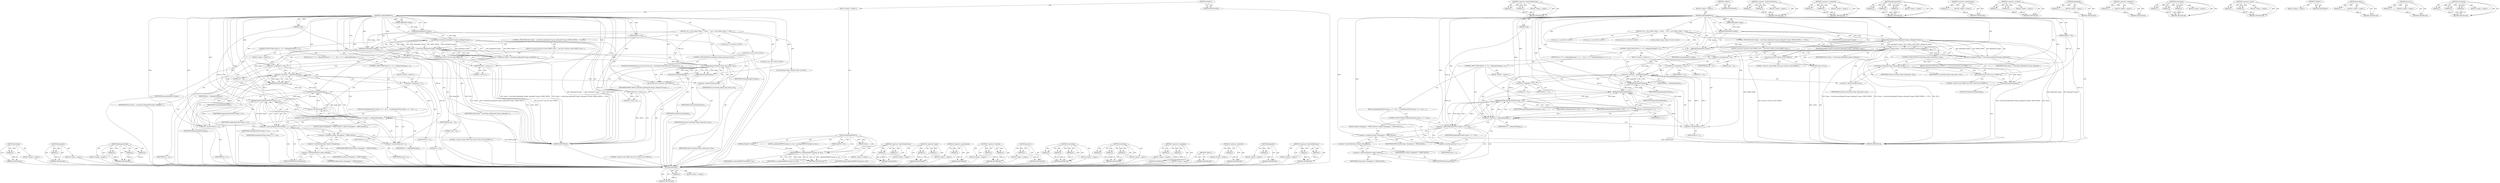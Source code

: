 digraph "&lt;operator&gt;.indirectFieldAccess" {
vulnerable_134 [label=<(METHOD,gdImageSY)>];
vulnerable_135 [label=<(PARAM,p1)>];
vulnerable_136 [label=<(BLOCK,&lt;empty&gt;,&lt;empty&gt;)>];
vulnerable_137 [label=<(METHOD_RETURN,ANY)>];
vulnerable_157 [label=<(METHOD,&lt;operator&gt;.indirectIndexAccess)>];
vulnerable_158 [label=<(PARAM,p1)>];
vulnerable_159 [label=<(PARAM,p2)>];
vulnerable_160 [label=<(BLOCK,&lt;empty&gt;,&lt;empty&gt;)>];
vulnerable_161 [label=<(METHOD_RETURN,ANY)>];
vulnerable_6 [label=<(METHOD,&lt;global&gt;)<SUB>1</SUB>>];
vulnerable_7 [label=<(BLOCK,&lt;empty&gt;,&lt;empty&gt;)<SUB>1</SUB>>];
vulnerable_8 [label=<(METHOD,gdImageWBMPCtx)<SUB>1</SUB>>];
vulnerable_9 [label=<(PARAM,gdImagePtr image)<SUB>1</SUB>>];
vulnerable_10 [label=<(PARAM,int fg)<SUB>1</SUB>>];
vulnerable_11 [label=<(PARAM,gdIOCtx * out)<SUB>1</SUB>>];
vulnerable_12 [label=<(BLOCK,{
 	int x, y, pos;
 	Wbmp *wbmp;
 
 	/* create ...,{
 	int x, y, pos;
 	Wbmp *wbmp;
 
 	/* create ...)<SUB>2</SUB>>];
vulnerable_13 [label="<(LOCAL,int x: int)<SUB>3</SUB>>"];
vulnerable_14 [label="<(LOCAL,int y: int)<SUB>3</SUB>>"];
vulnerable_15 [label="<(LOCAL,int pos: int)<SUB>3</SUB>>"];
vulnerable_16 [label="<(LOCAL,Wbmp* wbmp: Wbmp*)<SUB>4</SUB>>"];
vulnerable_17 [label=<(CONTROL_STRUCTURE,IF,if ((wbmp = createwbmp (gdImageSX (image), gdImageSY (image), WBMP_WHITE)) == NULL))<SUB>7</SUB>>];
vulnerable_18 [label=<(&lt;operator&gt;.equals,(wbmp = createwbmp (gdImageSX (image), gdImageS...)<SUB>7</SUB>>];
vulnerable_19 [label=<(&lt;operator&gt;.assignment,wbmp = createwbmp (gdImageSX (image), gdImageSY...)<SUB>7</SUB>>];
vulnerable_20 [label=<(IDENTIFIER,wbmp,wbmp = createwbmp (gdImageSX (image), gdImageSY...)<SUB>7</SUB>>];
vulnerable_21 [label=<(createwbmp,createwbmp (gdImageSX (image), gdImageSY (image...)<SUB>7</SUB>>];
vulnerable_22 [label=<(gdImageSX,gdImageSX (image))<SUB>7</SUB>>];
vulnerable_23 [label=<(IDENTIFIER,image,gdImageSX (image))<SUB>7</SUB>>];
vulnerable_24 [label=<(gdImageSY,gdImageSY (image))<SUB>7</SUB>>];
vulnerable_25 [label=<(IDENTIFIER,image,gdImageSY (image))<SUB>7</SUB>>];
vulnerable_26 [label=<(IDENTIFIER,WBMP_WHITE,createwbmp (gdImageSX (image), gdImageSY (image...)<SUB>7</SUB>>];
vulnerable_27 [label=<(IDENTIFIER,NULL,(wbmp = createwbmp (gdImageSX (image), gdImageS...)<SUB>7</SUB>>];
vulnerable_28 [label=<(BLOCK,{
 		gd_error(&quot;Could not create WBMP&quot;);
		retur...,{
 		gd_error(&quot;Could not create WBMP&quot;);
		retur...)<SUB>7</SUB>>];
vulnerable_29 [label=<(gd_error,gd_error(&quot;Could not create WBMP&quot;))<SUB>8</SUB>>];
vulnerable_30 [label=<(LITERAL,&quot;Could not create WBMP&quot;,gd_error(&quot;Could not create WBMP&quot;))<SUB>8</SUB>>];
vulnerable_31 [label=<(RETURN,return;,return;)<SUB>9</SUB>>];
vulnerable_32 [label=<(&lt;operator&gt;.assignment,pos = 0)<SUB>13</SUB>>];
vulnerable_33 [label=<(IDENTIFIER,pos,pos = 0)<SUB>13</SUB>>];
vulnerable_34 [label=<(LITERAL,0,pos = 0)<SUB>13</SUB>>];
vulnerable_35 [label=<(CONTROL_STRUCTURE,FOR,for (y = 0;y &lt; gdImageSY(image);y++))<SUB>14</SUB>>];
vulnerable_36 [label=<(BLOCK,&lt;empty&gt;,&lt;empty&gt;)<SUB>14</SUB>>];
vulnerable_37 [label=<(&lt;operator&gt;.assignment,y = 0)<SUB>14</SUB>>];
vulnerable_38 [label=<(IDENTIFIER,y,y = 0)<SUB>14</SUB>>];
vulnerable_39 [label=<(LITERAL,0,y = 0)<SUB>14</SUB>>];
vulnerable_40 [label=<(&lt;operator&gt;.lessThan,y &lt; gdImageSY(image))<SUB>14</SUB>>];
vulnerable_41 [label=<(IDENTIFIER,y,y &lt; gdImageSY(image))<SUB>14</SUB>>];
vulnerable_42 [label=<(gdImageSY,gdImageSY(image))<SUB>14</SUB>>];
vulnerable_43 [label=<(IDENTIFIER,image,gdImageSY(image))<SUB>14</SUB>>];
vulnerable_44 [label=<(&lt;operator&gt;.postIncrement,y++)<SUB>14</SUB>>];
vulnerable_45 [label=<(IDENTIFIER,y,y++)<SUB>14</SUB>>];
vulnerable_46 [label=<(BLOCK,{
		for (x = 0; x &lt; gdImageSX(image); x++) {
		...,{
		for (x = 0; x &lt; gdImageSX(image); x++) {
		...)<SUB>14</SUB>>];
vulnerable_47 [label=<(CONTROL_STRUCTURE,FOR,for (x = 0;x &lt; gdImageSX(image);x++))<SUB>15</SUB>>];
vulnerable_48 [label=<(BLOCK,&lt;empty&gt;,&lt;empty&gt;)<SUB>15</SUB>>];
vulnerable_49 [label=<(&lt;operator&gt;.assignment,x = 0)<SUB>15</SUB>>];
vulnerable_50 [label=<(IDENTIFIER,x,x = 0)<SUB>15</SUB>>];
vulnerable_51 [label=<(LITERAL,0,x = 0)<SUB>15</SUB>>];
vulnerable_52 [label=<(&lt;operator&gt;.lessThan,x &lt; gdImageSX(image))<SUB>15</SUB>>];
vulnerable_53 [label=<(IDENTIFIER,x,x &lt; gdImageSX(image))<SUB>15</SUB>>];
vulnerable_54 [label=<(gdImageSX,gdImageSX(image))<SUB>15</SUB>>];
vulnerable_55 [label=<(IDENTIFIER,image,gdImageSX(image))<SUB>15</SUB>>];
vulnerable_56 [label=<(&lt;operator&gt;.postIncrement,x++)<SUB>15</SUB>>];
vulnerable_57 [label=<(IDENTIFIER,x,x++)<SUB>15</SUB>>];
vulnerable_58 [label=<(BLOCK,{
			if (gdImageGetPixel (image, x, y) == fg) {...,{
			if (gdImageGetPixel (image, x, y) == fg) {...)<SUB>15</SUB>>];
vulnerable_59 [label=<(CONTROL_STRUCTURE,IF,if (gdImageGetPixel (image, x, y) == fg))<SUB>16</SUB>>];
vulnerable_60 [label=<(&lt;operator&gt;.equals,gdImageGetPixel (image, x, y) == fg)<SUB>16</SUB>>];
vulnerable_61 [label=<(gdImageGetPixel,gdImageGetPixel (image, x, y))<SUB>16</SUB>>];
vulnerable_62 [label=<(IDENTIFIER,image,gdImageGetPixel (image, x, y))<SUB>16</SUB>>];
vulnerable_63 [label=<(IDENTIFIER,x,gdImageGetPixel (image, x, y))<SUB>16</SUB>>];
vulnerable_64 [label=<(IDENTIFIER,y,gdImageGetPixel (image, x, y))<SUB>16</SUB>>];
vulnerable_65 [label=<(IDENTIFIER,fg,gdImageGetPixel (image, x, y) == fg)<SUB>16</SUB>>];
vulnerable_66 [label=<(BLOCK,{
				wbmp-&gt;bitmap[pos] = WBMP_BLACK;
			},{
				wbmp-&gt;bitmap[pos] = WBMP_BLACK;
			})<SUB>16</SUB>>];
vulnerable_67 [label=<(&lt;operator&gt;.assignment,wbmp-&gt;bitmap[pos] = WBMP_BLACK)<SUB>17</SUB>>];
vulnerable_68 [label=<(&lt;operator&gt;.indirectIndexAccess,wbmp-&gt;bitmap[pos])<SUB>17</SUB>>];
vulnerable_69 [label=<(&lt;operator&gt;.indirectFieldAccess,wbmp-&gt;bitmap)<SUB>17</SUB>>];
vulnerable_70 [label=<(IDENTIFIER,wbmp,wbmp-&gt;bitmap[pos] = WBMP_BLACK)<SUB>17</SUB>>];
vulnerable_71 [label=<(FIELD_IDENTIFIER,bitmap,bitmap)<SUB>17</SUB>>];
vulnerable_72 [label=<(IDENTIFIER,pos,wbmp-&gt;bitmap[pos] = WBMP_BLACK)<SUB>17</SUB>>];
vulnerable_73 [label=<(IDENTIFIER,WBMP_BLACK,wbmp-&gt;bitmap[pos] = WBMP_BLACK)<SUB>17</SUB>>];
vulnerable_74 [label=<(&lt;operator&gt;.postIncrement,pos++)<SUB>19</SUB>>];
vulnerable_75 [label=<(IDENTIFIER,pos,pos++)<SUB>19</SUB>>];
vulnerable_76 [label=<(CONTROL_STRUCTURE,IF,if (writewbmp (wbmp, &amp;gd_putout, out)))<SUB>24</SUB>>];
vulnerable_77 [label=<(writewbmp,writewbmp (wbmp, &amp;gd_putout, out))<SUB>24</SUB>>];
vulnerable_78 [label=<(IDENTIFIER,wbmp,writewbmp (wbmp, &amp;gd_putout, out))<SUB>24</SUB>>];
vulnerable_79 [label=<(&lt;operator&gt;.addressOf,&amp;gd_putout)<SUB>24</SUB>>];
vulnerable_80 [label=<(IDENTIFIER,gd_putout,writewbmp (wbmp, &amp;gd_putout, out))<SUB>24</SUB>>];
vulnerable_81 [label=<(IDENTIFIER,out,writewbmp (wbmp, &amp;gd_putout, out))<SUB>24</SUB>>];
vulnerable_82 [label=<(BLOCK,{
 		gd_error(&quot;Could not save WBMP&quot;);
 	},{
 		gd_error(&quot;Could not save WBMP&quot;);
 	})<SUB>24</SUB>>];
vulnerable_83 [label=<(gd_error,gd_error(&quot;Could not save WBMP&quot;))<SUB>25</SUB>>];
vulnerable_84 [label=<(LITERAL,&quot;Could not save WBMP&quot;,gd_error(&quot;Could not save WBMP&quot;))<SUB>25</SUB>>];
vulnerable_85 [label=<(freewbmp,freewbmp(wbmp))<SUB>28</SUB>>];
vulnerable_86 [label=<(IDENTIFIER,wbmp,freewbmp(wbmp))<SUB>28</SUB>>];
vulnerable_87 [label=<(METHOD_RETURN,void)<SUB>1</SUB>>];
vulnerable_89 [label=<(METHOD_RETURN,ANY)<SUB>1</SUB>>];
vulnerable_162 [label=<(METHOD,&lt;operator&gt;.indirectFieldAccess)>];
vulnerable_163 [label=<(PARAM,p1)>];
vulnerable_164 [label=<(PARAM,p2)>];
vulnerable_165 [label=<(BLOCK,&lt;empty&gt;,&lt;empty&gt;)>];
vulnerable_166 [label=<(METHOD_RETURN,ANY)>];
vulnerable_119 [label=<(METHOD,&lt;operator&gt;.assignment)>];
vulnerable_120 [label=<(PARAM,p1)>];
vulnerable_121 [label=<(PARAM,p2)>];
vulnerable_122 [label=<(BLOCK,&lt;empty&gt;,&lt;empty&gt;)>];
vulnerable_123 [label=<(METHOD_RETURN,ANY)>];
vulnerable_151 [label=<(METHOD,gdImageGetPixel)>];
vulnerable_152 [label=<(PARAM,p1)>];
vulnerable_153 [label=<(PARAM,p2)>];
vulnerable_154 [label=<(PARAM,p3)>];
vulnerable_155 [label=<(BLOCK,&lt;empty&gt;,&lt;empty&gt;)>];
vulnerable_156 [label=<(METHOD_RETURN,ANY)>];
vulnerable_147 [label=<(METHOD,&lt;operator&gt;.postIncrement)>];
vulnerable_148 [label=<(PARAM,p1)>];
vulnerable_149 [label=<(BLOCK,&lt;empty&gt;,&lt;empty&gt;)>];
vulnerable_150 [label=<(METHOD_RETURN,ANY)>];
vulnerable_142 [label=<(METHOD,&lt;operator&gt;.lessThan)>];
vulnerable_143 [label=<(PARAM,p1)>];
vulnerable_144 [label=<(PARAM,p2)>];
vulnerable_145 [label=<(BLOCK,&lt;empty&gt;,&lt;empty&gt;)>];
vulnerable_146 [label=<(METHOD_RETURN,ANY)>];
vulnerable_130 [label=<(METHOD,gdImageSX)>];
vulnerable_131 [label=<(PARAM,p1)>];
vulnerable_132 [label=<(BLOCK,&lt;empty&gt;,&lt;empty&gt;)>];
vulnerable_133 [label=<(METHOD_RETURN,ANY)>];
vulnerable_173 [label=<(METHOD,&lt;operator&gt;.addressOf)>];
vulnerable_174 [label=<(PARAM,p1)>];
vulnerable_175 [label=<(BLOCK,&lt;empty&gt;,&lt;empty&gt;)>];
vulnerable_176 [label=<(METHOD_RETURN,ANY)>];
vulnerable_124 [label=<(METHOD,createwbmp)>];
vulnerable_125 [label=<(PARAM,p1)>];
vulnerable_126 [label=<(PARAM,p2)>];
vulnerable_127 [label=<(PARAM,p3)>];
vulnerable_128 [label=<(BLOCK,&lt;empty&gt;,&lt;empty&gt;)>];
vulnerable_129 [label=<(METHOD_RETURN,ANY)>];
vulnerable_114 [label=<(METHOD,&lt;operator&gt;.equals)>];
vulnerable_115 [label=<(PARAM,p1)>];
vulnerable_116 [label=<(PARAM,p2)>];
vulnerable_117 [label=<(BLOCK,&lt;empty&gt;,&lt;empty&gt;)>];
vulnerable_118 [label=<(METHOD_RETURN,ANY)>];
vulnerable_108 [label=<(METHOD,&lt;global&gt;)<SUB>1</SUB>>];
vulnerable_109 [label=<(BLOCK,&lt;empty&gt;,&lt;empty&gt;)>];
vulnerable_110 [label=<(METHOD_RETURN,ANY)>];
vulnerable_177 [label=<(METHOD,freewbmp)>];
vulnerable_178 [label=<(PARAM,p1)>];
vulnerable_179 [label=<(BLOCK,&lt;empty&gt;,&lt;empty&gt;)>];
vulnerable_180 [label=<(METHOD_RETURN,ANY)>];
vulnerable_138 [label=<(METHOD,gd_error)>];
vulnerable_139 [label=<(PARAM,p1)>];
vulnerable_140 [label=<(BLOCK,&lt;empty&gt;,&lt;empty&gt;)>];
vulnerable_141 [label=<(METHOD_RETURN,ANY)>];
vulnerable_167 [label=<(METHOD,writewbmp)>];
vulnerable_168 [label=<(PARAM,p1)>];
vulnerable_169 [label=<(PARAM,p2)>];
vulnerable_170 [label=<(PARAM,p3)>];
vulnerable_171 [label=<(BLOCK,&lt;empty&gt;,&lt;empty&gt;)>];
vulnerable_172 [label=<(METHOD_RETURN,ANY)>];
fixed_193 [label=<(METHOD,freewbmp)>];
fixed_194 [label=<(PARAM,p1)>];
fixed_195 [label=<(BLOCK,&lt;empty&gt;,&lt;empty&gt;)>];
fixed_196 [label=<(METHOD_RETURN,ANY)>];
fixed_146 [label=<(METHOD,gdImageSX)>];
fixed_147 [label=<(PARAM,p1)>];
fixed_148 [label=<(BLOCK,&lt;empty&gt;,&lt;empty&gt;)>];
fixed_149 [label=<(METHOD_RETURN,ANY)>];
fixed_167 [label=<(METHOD,gdImageGetPixel)>];
fixed_168 [label=<(PARAM,p1)>];
fixed_169 [label=<(PARAM,p2)>];
fixed_170 [label=<(PARAM,p3)>];
fixed_171 [label=<(BLOCK,&lt;empty&gt;,&lt;empty&gt;)>];
fixed_172 [label=<(METHOD_RETURN,ANY)>];
fixed_6 [label=<(METHOD,&lt;global&gt;)<SUB>1</SUB>>];
fixed_7 [label=<(BLOCK,&lt;empty&gt;,&lt;empty&gt;)<SUB>1</SUB>>];
fixed_8 [label=<(METHOD,gdImageWBMPCtx)<SUB>1</SUB>>];
fixed_9 [label=<(PARAM,gdImagePtr image)<SUB>1</SUB>>];
fixed_10 [label=<(PARAM,int fg)<SUB>1</SUB>>];
fixed_11 [label=<(PARAM,gdIOCtx * out)<SUB>1</SUB>>];
fixed_12 [label=<(BLOCK,{
	_gdImageWBMPCtx(image, fg, out);
},{
	_gdImageWBMPCtx(image, fg, out);
})<SUB>2</SUB>>];
fixed_13 [label=<(_gdImageWBMPCtx,_gdImageWBMPCtx(image, fg, out))<SUB>3</SUB>>];
fixed_14 [label=<(IDENTIFIER,image,_gdImageWBMPCtx(image, fg, out))<SUB>3</SUB>>];
fixed_15 [label=<(IDENTIFIER,fg,_gdImageWBMPCtx(image, fg, out))<SUB>3</SUB>>];
fixed_16 [label=<(IDENTIFIER,out,_gdImageWBMPCtx(image, fg, out))<SUB>3</SUB>>];
fixed_17 [label=<(METHOD_RETURN,void)<SUB>1</SUB>>];
fixed_19 [label=<(METHOD,_gdImageWBMPCtx)<SUB>7</SUB>>];
fixed_20 [label=<(PARAM,gdImagePtr image)<SUB>7</SUB>>];
fixed_21 [label=<(PARAM,int fg)<SUB>7</SUB>>];
fixed_22 [label=<(PARAM,gdIOCtx *out)<SUB>7</SUB>>];
fixed_23 [label=<(BLOCK,{
 	int x, y, pos;
 	Wbmp *wbmp;
 
 	/* create ...,{
 	int x, y, pos;
 	Wbmp *wbmp;
 
 	/* create ...)<SUB>8</SUB>>];
fixed_24 [label="<(LOCAL,int x: int)<SUB>9</SUB>>"];
fixed_25 [label="<(LOCAL,int y: int)<SUB>9</SUB>>"];
fixed_26 [label="<(LOCAL,int pos: int)<SUB>9</SUB>>"];
fixed_27 [label="<(LOCAL,Wbmp* wbmp: Wbmp*)<SUB>10</SUB>>"];
fixed_28 [label=<(CONTROL_STRUCTURE,IF,if ((wbmp = createwbmp (gdImageSX (image), gdImageSY (image), WBMP_WHITE)) == NULL))<SUB>13</SUB>>];
fixed_29 [label=<(&lt;operator&gt;.equals,(wbmp = createwbmp (gdImageSX (image), gdImageS...)<SUB>13</SUB>>];
fixed_30 [label=<(&lt;operator&gt;.assignment,wbmp = createwbmp (gdImageSX (image), gdImageSY...)<SUB>13</SUB>>];
fixed_31 [label=<(IDENTIFIER,wbmp,wbmp = createwbmp (gdImageSX (image), gdImageSY...)<SUB>13</SUB>>];
fixed_32 [label=<(createwbmp,createwbmp (gdImageSX (image), gdImageSY (image...)<SUB>13</SUB>>];
fixed_33 [label=<(gdImageSX,gdImageSX (image))<SUB>13</SUB>>];
fixed_34 [label=<(IDENTIFIER,image,gdImageSX (image))<SUB>13</SUB>>];
fixed_35 [label=<(gdImageSY,gdImageSY (image))<SUB>13</SUB>>];
fixed_36 [label=<(IDENTIFIER,image,gdImageSY (image))<SUB>13</SUB>>];
fixed_37 [label=<(IDENTIFIER,WBMP_WHITE,createwbmp (gdImageSX (image), gdImageSY (image...)<SUB>13</SUB>>];
fixed_38 [label=<(IDENTIFIER,NULL,(wbmp = createwbmp (gdImageSX (image), gdImageS...)<SUB>13</SUB>>];
fixed_39 [label=<(BLOCK,{
 		gd_error(&quot;Could not create WBMP&quot;);
		retur...,{
 		gd_error(&quot;Could not create WBMP&quot;);
		retur...)<SUB>13</SUB>>];
fixed_40 [label=<(gd_error,gd_error(&quot;Could not create WBMP&quot;))<SUB>14</SUB>>];
fixed_41 [label=<(LITERAL,&quot;Could not create WBMP&quot;,gd_error(&quot;Could not create WBMP&quot;))<SUB>14</SUB>>];
fixed_42 [label=<(RETURN,return 1;,return 1;)<SUB>15</SUB>>];
fixed_43 [label=<(LITERAL,1,return 1;)<SUB>15</SUB>>];
fixed_44 [label=<(&lt;operator&gt;.assignment,pos = 0)<SUB>19</SUB>>];
fixed_45 [label=<(IDENTIFIER,pos,pos = 0)<SUB>19</SUB>>];
fixed_46 [label=<(LITERAL,0,pos = 0)<SUB>19</SUB>>];
fixed_47 [label=<(CONTROL_STRUCTURE,FOR,for (y = 0;y &lt; gdImageSY(image);y++))<SUB>20</SUB>>];
fixed_48 [label=<(BLOCK,&lt;empty&gt;,&lt;empty&gt;)<SUB>20</SUB>>];
fixed_49 [label=<(&lt;operator&gt;.assignment,y = 0)<SUB>20</SUB>>];
fixed_50 [label=<(IDENTIFIER,y,y = 0)<SUB>20</SUB>>];
fixed_51 [label=<(LITERAL,0,y = 0)<SUB>20</SUB>>];
fixed_52 [label=<(&lt;operator&gt;.lessThan,y &lt; gdImageSY(image))<SUB>20</SUB>>];
fixed_53 [label=<(IDENTIFIER,y,y &lt; gdImageSY(image))<SUB>20</SUB>>];
fixed_54 [label=<(gdImageSY,gdImageSY(image))<SUB>20</SUB>>];
fixed_55 [label=<(IDENTIFIER,image,gdImageSY(image))<SUB>20</SUB>>];
fixed_56 [label=<(&lt;operator&gt;.postIncrement,y++)<SUB>20</SUB>>];
fixed_57 [label=<(IDENTIFIER,y,y++)<SUB>20</SUB>>];
fixed_58 [label=<(BLOCK,{
		for (x = 0; x &lt; gdImageSX(image); x++) {
		...,{
		for (x = 0; x &lt; gdImageSX(image); x++) {
		...)<SUB>20</SUB>>];
fixed_59 [label=<(CONTROL_STRUCTURE,FOR,for (x = 0;x &lt; gdImageSX(image);x++))<SUB>21</SUB>>];
fixed_60 [label=<(BLOCK,&lt;empty&gt;,&lt;empty&gt;)<SUB>21</SUB>>];
fixed_61 [label=<(&lt;operator&gt;.assignment,x = 0)<SUB>21</SUB>>];
fixed_62 [label=<(IDENTIFIER,x,x = 0)<SUB>21</SUB>>];
fixed_63 [label=<(LITERAL,0,x = 0)<SUB>21</SUB>>];
fixed_64 [label=<(&lt;operator&gt;.lessThan,x &lt; gdImageSX(image))<SUB>21</SUB>>];
fixed_65 [label=<(IDENTIFIER,x,x &lt; gdImageSX(image))<SUB>21</SUB>>];
fixed_66 [label=<(gdImageSX,gdImageSX(image))<SUB>21</SUB>>];
fixed_67 [label=<(IDENTIFIER,image,gdImageSX(image))<SUB>21</SUB>>];
fixed_68 [label=<(&lt;operator&gt;.postIncrement,x++)<SUB>21</SUB>>];
fixed_69 [label=<(IDENTIFIER,x,x++)<SUB>21</SUB>>];
fixed_70 [label=<(BLOCK,{
			if (gdImageGetPixel (image, x, y) == fg) {...,{
			if (gdImageGetPixel (image, x, y) == fg) {...)<SUB>21</SUB>>];
fixed_71 [label=<(CONTROL_STRUCTURE,IF,if (gdImageGetPixel (image, x, y) == fg))<SUB>22</SUB>>];
fixed_72 [label=<(&lt;operator&gt;.equals,gdImageGetPixel (image, x, y) == fg)<SUB>22</SUB>>];
fixed_73 [label=<(gdImageGetPixel,gdImageGetPixel (image, x, y))<SUB>22</SUB>>];
fixed_74 [label=<(IDENTIFIER,image,gdImageGetPixel (image, x, y))<SUB>22</SUB>>];
fixed_75 [label=<(IDENTIFIER,x,gdImageGetPixel (image, x, y))<SUB>22</SUB>>];
fixed_76 [label=<(IDENTIFIER,y,gdImageGetPixel (image, x, y))<SUB>22</SUB>>];
fixed_77 [label=<(IDENTIFIER,fg,gdImageGetPixel (image, x, y) == fg)<SUB>22</SUB>>];
fixed_78 [label=<(BLOCK,{
				wbmp-&gt;bitmap[pos] = WBMP_BLACK;
			},{
				wbmp-&gt;bitmap[pos] = WBMP_BLACK;
			})<SUB>22</SUB>>];
fixed_79 [label=<(&lt;operator&gt;.assignment,wbmp-&gt;bitmap[pos] = WBMP_BLACK)<SUB>23</SUB>>];
fixed_80 [label=<(&lt;operator&gt;.indirectIndexAccess,wbmp-&gt;bitmap[pos])<SUB>23</SUB>>];
fixed_81 [label=<(&lt;operator&gt;.indirectFieldAccess,wbmp-&gt;bitmap)<SUB>23</SUB>>];
fixed_82 [label=<(IDENTIFIER,wbmp,wbmp-&gt;bitmap[pos] = WBMP_BLACK)<SUB>23</SUB>>];
fixed_83 [label=<(FIELD_IDENTIFIER,bitmap,bitmap)<SUB>23</SUB>>];
fixed_84 [label=<(IDENTIFIER,pos,wbmp-&gt;bitmap[pos] = WBMP_BLACK)<SUB>23</SUB>>];
fixed_85 [label=<(IDENTIFIER,WBMP_BLACK,wbmp-&gt;bitmap[pos] = WBMP_BLACK)<SUB>23</SUB>>];
fixed_86 [label=<(&lt;operator&gt;.postIncrement,pos++)<SUB>25</SUB>>];
fixed_87 [label=<(IDENTIFIER,pos,pos++)<SUB>25</SUB>>];
fixed_88 [label=<(CONTROL_STRUCTURE,IF,if (writewbmp (wbmp, &amp;gd_putout, out)))<SUB>30</SUB>>];
fixed_89 [label=<(writewbmp,writewbmp (wbmp, &amp;gd_putout, out))<SUB>30</SUB>>];
fixed_90 [label=<(IDENTIFIER,wbmp,writewbmp (wbmp, &amp;gd_putout, out))<SUB>30</SUB>>];
fixed_91 [label=<(&lt;operator&gt;.addressOf,&amp;gd_putout)<SUB>30</SUB>>];
fixed_92 [label=<(IDENTIFIER,gd_putout,writewbmp (wbmp, &amp;gd_putout, out))<SUB>30</SUB>>];
fixed_93 [label=<(IDENTIFIER,out,writewbmp (wbmp, &amp;gd_putout, out))<SUB>30</SUB>>];
fixed_94 [label=<(BLOCK,{
		freewbmp(wbmp);
 		gd_error(&quot;Could not save...,{
		freewbmp(wbmp);
 		gd_error(&quot;Could not save...)<SUB>30</SUB>>];
fixed_95 [label=<(freewbmp,freewbmp(wbmp))<SUB>31</SUB>>];
fixed_96 [label=<(IDENTIFIER,wbmp,freewbmp(wbmp))<SUB>31</SUB>>];
fixed_97 [label=<(gd_error,gd_error(&quot;Could not save WBMP&quot;))<SUB>32</SUB>>];
fixed_98 [label=<(LITERAL,&quot;Could not save WBMP&quot;,gd_error(&quot;Could not save WBMP&quot;))<SUB>32</SUB>>];
fixed_99 [label=<(RETURN,return 1;,return 1;)<SUB>33</SUB>>];
fixed_100 [label=<(LITERAL,1,return 1;)<SUB>33</SUB>>];
fixed_101 [label=<(freewbmp,freewbmp(wbmp))<SUB>36</SUB>>];
fixed_102 [label=<(IDENTIFIER,wbmp,freewbmp(wbmp))<SUB>36</SUB>>];
fixed_103 [label=<(METHOD_RETURN,int)<SUB>7</SUB>>];
fixed_105 [label=<(METHOD_RETURN,ANY)<SUB>1</SUB>>];
fixed_173 [label=<(METHOD,&lt;operator&gt;.indirectIndexAccess)>];
fixed_174 [label=<(PARAM,p1)>];
fixed_175 [label=<(PARAM,p2)>];
fixed_176 [label=<(BLOCK,&lt;empty&gt;,&lt;empty&gt;)>];
fixed_177 [label=<(METHOD_RETURN,ANY)>];
fixed_130 [label=<(METHOD,&lt;operator&gt;.equals)>];
fixed_131 [label=<(PARAM,p1)>];
fixed_132 [label=<(PARAM,p2)>];
fixed_133 [label=<(BLOCK,&lt;empty&gt;,&lt;empty&gt;)>];
fixed_134 [label=<(METHOD_RETURN,ANY)>];
fixed_163 [label=<(METHOD,&lt;operator&gt;.postIncrement)>];
fixed_164 [label=<(PARAM,p1)>];
fixed_165 [label=<(BLOCK,&lt;empty&gt;,&lt;empty&gt;)>];
fixed_166 [label=<(METHOD_RETURN,ANY)>];
fixed_158 [label=<(METHOD,&lt;operator&gt;.lessThan)>];
fixed_159 [label=<(PARAM,p1)>];
fixed_160 [label=<(PARAM,p2)>];
fixed_161 [label=<(BLOCK,&lt;empty&gt;,&lt;empty&gt;)>];
fixed_162 [label=<(METHOD_RETURN,ANY)>];
fixed_154 [label=<(METHOD,gd_error)>];
fixed_155 [label=<(PARAM,p1)>];
fixed_156 [label=<(BLOCK,&lt;empty&gt;,&lt;empty&gt;)>];
fixed_157 [label=<(METHOD_RETURN,ANY)>];
fixed_140 [label=<(METHOD,createwbmp)>];
fixed_141 [label=<(PARAM,p1)>];
fixed_142 [label=<(PARAM,p2)>];
fixed_143 [label=<(PARAM,p3)>];
fixed_144 [label=<(BLOCK,&lt;empty&gt;,&lt;empty&gt;)>];
fixed_145 [label=<(METHOD_RETURN,ANY)>];
fixed_183 [label=<(METHOD,writewbmp)>];
fixed_184 [label=<(PARAM,p1)>];
fixed_185 [label=<(PARAM,p2)>];
fixed_186 [label=<(PARAM,p3)>];
fixed_187 [label=<(BLOCK,&lt;empty&gt;,&lt;empty&gt;)>];
fixed_188 [label=<(METHOD_RETURN,ANY)>];
fixed_135 [label=<(METHOD,&lt;operator&gt;.assignment)>];
fixed_136 [label=<(PARAM,p1)>];
fixed_137 [label=<(PARAM,p2)>];
fixed_138 [label=<(BLOCK,&lt;empty&gt;,&lt;empty&gt;)>];
fixed_139 [label=<(METHOD_RETURN,ANY)>];
fixed_124 [label=<(METHOD,&lt;global&gt;)<SUB>1</SUB>>];
fixed_125 [label=<(BLOCK,&lt;empty&gt;,&lt;empty&gt;)>];
fixed_126 [label=<(METHOD_RETURN,ANY)>];
fixed_189 [label=<(METHOD,&lt;operator&gt;.addressOf)>];
fixed_190 [label=<(PARAM,p1)>];
fixed_191 [label=<(BLOCK,&lt;empty&gt;,&lt;empty&gt;)>];
fixed_192 [label=<(METHOD_RETURN,ANY)>];
fixed_150 [label=<(METHOD,gdImageSY)>];
fixed_151 [label=<(PARAM,p1)>];
fixed_152 [label=<(BLOCK,&lt;empty&gt;,&lt;empty&gt;)>];
fixed_153 [label=<(METHOD_RETURN,ANY)>];
fixed_178 [label=<(METHOD,&lt;operator&gt;.indirectFieldAccess)>];
fixed_179 [label=<(PARAM,p1)>];
fixed_180 [label=<(PARAM,p2)>];
fixed_181 [label=<(BLOCK,&lt;empty&gt;,&lt;empty&gt;)>];
fixed_182 [label=<(METHOD_RETURN,ANY)>];
vulnerable_134 -> vulnerable_135  [key=0, label="AST: "];
vulnerable_134 -> vulnerable_135  [key=1, label="DDG: "];
vulnerable_134 -> vulnerable_136  [key=0, label="AST: "];
vulnerable_134 -> vulnerable_137  [key=0, label="AST: "];
vulnerable_134 -> vulnerable_137  [key=1, label="CFG: "];
vulnerable_135 -> vulnerable_137  [key=0, label="DDG: p1"];
vulnerable_157 -> vulnerable_158  [key=0, label="AST: "];
vulnerable_157 -> vulnerable_158  [key=1, label="DDG: "];
vulnerable_157 -> vulnerable_160  [key=0, label="AST: "];
vulnerable_157 -> vulnerable_159  [key=0, label="AST: "];
vulnerable_157 -> vulnerable_159  [key=1, label="DDG: "];
vulnerable_157 -> vulnerable_161  [key=0, label="AST: "];
vulnerable_157 -> vulnerable_161  [key=1, label="CFG: "];
vulnerable_158 -> vulnerable_161  [key=0, label="DDG: p1"];
vulnerable_159 -> vulnerable_161  [key=0, label="DDG: p2"];
vulnerable_6 -> vulnerable_7  [key=0, label="AST: "];
vulnerable_6 -> vulnerable_89  [key=0, label="AST: "];
vulnerable_6 -> vulnerable_89  [key=1, label="CFG: "];
vulnerable_7 -> vulnerable_8  [key=0, label="AST: "];
vulnerable_8 -> vulnerable_9  [key=0, label="AST: "];
vulnerable_8 -> vulnerable_9  [key=1, label="DDG: "];
vulnerable_8 -> vulnerable_10  [key=0, label="AST: "];
vulnerable_8 -> vulnerable_10  [key=1, label="DDG: "];
vulnerable_8 -> vulnerable_11  [key=0, label="AST: "];
vulnerable_8 -> vulnerable_11  [key=1, label="DDG: "];
vulnerable_8 -> vulnerable_12  [key=0, label="AST: "];
vulnerable_8 -> vulnerable_87  [key=0, label="AST: "];
vulnerable_8 -> vulnerable_22  [key=0, label="CFG: "];
vulnerable_8 -> vulnerable_22  [key=1, label="DDG: "];
vulnerable_8 -> vulnerable_32  [key=0, label="DDG: "];
vulnerable_8 -> vulnerable_85  [key=0, label="DDG: "];
vulnerable_8 -> vulnerable_18  [key=0, label="DDG: "];
vulnerable_8 -> vulnerable_31  [key=0, label="DDG: "];
vulnerable_8 -> vulnerable_37  [key=0, label="DDG: "];
vulnerable_8 -> vulnerable_40  [key=0, label="DDG: "];
vulnerable_8 -> vulnerable_44  [key=0, label="DDG: "];
vulnerable_8 -> vulnerable_77  [key=0, label="DDG: "];
vulnerable_8 -> vulnerable_29  [key=0, label="DDG: "];
vulnerable_8 -> vulnerable_42  [key=0, label="DDG: "];
vulnerable_8 -> vulnerable_83  [key=0, label="DDG: "];
vulnerable_8 -> vulnerable_21  [key=0, label="DDG: "];
vulnerable_8 -> vulnerable_49  [key=0, label="DDG: "];
vulnerable_8 -> vulnerable_52  [key=0, label="DDG: "];
vulnerable_8 -> vulnerable_56  [key=0, label="DDG: "];
vulnerable_8 -> vulnerable_24  [key=0, label="DDG: "];
vulnerable_8 -> vulnerable_54  [key=0, label="DDG: "];
vulnerable_8 -> vulnerable_74  [key=0, label="DDG: "];
vulnerable_8 -> vulnerable_60  [key=0, label="DDG: "];
vulnerable_8 -> vulnerable_67  [key=0, label="DDG: "];
vulnerable_8 -> vulnerable_61  [key=0, label="DDG: "];
vulnerable_9 -> vulnerable_22  [key=0, label="DDG: image"];
vulnerable_10 -> vulnerable_87  [key=0, label="DDG: fg"];
vulnerable_10 -> vulnerable_60  [key=0, label="DDG: fg"];
vulnerable_11 -> vulnerable_87  [key=0, label="DDG: out"];
vulnerable_11 -> vulnerable_77  [key=0, label="DDG: out"];
vulnerable_12 -> vulnerable_13  [key=0, label="AST: "];
vulnerable_12 -> vulnerable_14  [key=0, label="AST: "];
vulnerable_12 -> vulnerable_15  [key=0, label="AST: "];
vulnerable_12 -> vulnerable_16  [key=0, label="AST: "];
vulnerable_12 -> vulnerable_17  [key=0, label="AST: "];
vulnerable_12 -> vulnerable_32  [key=0, label="AST: "];
vulnerable_12 -> vulnerable_35  [key=0, label="AST: "];
vulnerable_12 -> vulnerable_76  [key=0, label="AST: "];
vulnerable_12 -> vulnerable_85  [key=0, label="AST: "];
vulnerable_17 -> vulnerable_18  [key=0, label="AST: "];
vulnerable_17 -> vulnerable_28  [key=0, label="AST: "];
vulnerable_18 -> vulnerable_19  [key=0, label="AST: "];
vulnerable_18 -> vulnerable_27  [key=0, label="AST: "];
vulnerable_18 -> vulnerable_29  [key=0, label="CFG: "];
vulnerable_18 -> vulnerable_29  [key=1, label="CDG: "];
vulnerable_18 -> vulnerable_32  [key=0, label="CFG: "];
vulnerable_18 -> vulnerable_32  [key=1, label="CDG: "];
vulnerable_18 -> vulnerable_87  [key=0, label="DDG: wbmp = createwbmp (gdImageSX (image), gdImageSY (image), WBMP_WHITE)"];
vulnerable_18 -> vulnerable_87  [key=1, label="DDG: (wbmp = createwbmp (gdImageSX (image), gdImageSY (image), WBMP_WHITE)) == NULL"];
vulnerable_18 -> vulnerable_87  [key=2, label="DDG: NULL"];
vulnerable_18 -> vulnerable_77  [key=0, label="CDG: "];
vulnerable_18 -> vulnerable_42  [key=0, label="CDG: "];
vulnerable_18 -> vulnerable_37  [key=0, label="CDG: "];
vulnerable_18 -> vulnerable_85  [key=0, label="CDG: "];
vulnerable_18 -> vulnerable_40  [key=0, label="CDG: "];
vulnerable_18 -> vulnerable_79  [key=0, label="CDG: "];
vulnerable_18 -> vulnerable_31  [key=0, label="CDG: "];
vulnerable_19 -> vulnerable_20  [key=0, label="AST: "];
vulnerable_19 -> vulnerable_21  [key=0, label="AST: "];
vulnerable_19 -> vulnerable_18  [key=0, label="CFG: "];
vulnerable_19 -> vulnerable_18  [key=1, label="DDG: wbmp"];
vulnerable_19 -> vulnerable_87  [key=0, label="DDG: wbmp"];
vulnerable_19 -> vulnerable_87  [key=1, label="DDG: createwbmp (gdImageSX (image), gdImageSY (image), WBMP_WHITE)"];
vulnerable_19 -> vulnerable_77  [key=0, label="DDG: wbmp"];
vulnerable_21 -> vulnerable_22  [key=0, label="AST: "];
vulnerable_21 -> vulnerable_24  [key=0, label="AST: "];
vulnerable_21 -> vulnerable_26  [key=0, label="AST: "];
vulnerable_21 -> vulnerable_19  [key=0, label="CFG: "];
vulnerable_21 -> vulnerable_19  [key=1, label="DDG: gdImageSX (image)"];
vulnerable_21 -> vulnerable_19  [key=2, label="DDG: gdImageSY (image)"];
vulnerable_21 -> vulnerable_19  [key=3, label="DDG: WBMP_WHITE"];
vulnerable_21 -> vulnerable_87  [key=0, label="DDG: gdImageSX (image)"];
vulnerable_21 -> vulnerable_87  [key=1, label="DDG: gdImageSY (image)"];
vulnerable_21 -> vulnerable_87  [key=2, label="DDG: WBMP_WHITE"];
vulnerable_21 -> vulnerable_18  [key=0, label="DDG: gdImageSX (image)"];
vulnerable_21 -> vulnerable_18  [key=1, label="DDG: gdImageSY (image)"];
vulnerable_21 -> vulnerable_18  [key=2, label="DDG: WBMP_WHITE"];
vulnerable_22 -> vulnerable_23  [key=0, label="AST: "];
vulnerable_22 -> vulnerable_24  [key=0, label="CFG: "];
vulnerable_22 -> vulnerable_24  [key=1, label="DDG: image"];
vulnerable_22 -> vulnerable_21  [key=0, label="DDG: image"];
vulnerable_24 -> vulnerable_25  [key=0, label="AST: "];
vulnerable_24 -> vulnerable_21  [key=0, label="CFG: "];
vulnerable_24 -> vulnerable_21  [key=1, label="DDG: image"];
vulnerable_24 -> vulnerable_87  [key=0, label="DDG: image"];
vulnerable_24 -> vulnerable_42  [key=0, label="DDG: image"];
vulnerable_28 -> vulnerable_29  [key=0, label="AST: "];
vulnerable_28 -> vulnerable_31  [key=0, label="AST: "];
vulnerable_29 -> vulnerable_30  [key=0, label="AST: "];
vulnerable_29 -> vulnerable_31  [key=0, label="CFG: "];
vulnerable_29 -> vulnerable_87  [key=0, label="DDG: gd_error(&quot;Could not create WBMP&quot;)"];
vulnerable_31 -> vulnerable_87  [key=0, label="CFG: "];
vulnerable_31 -> vulnerable_87  [key=1, label="DDG: &lt;RET&gt;"];
vulnerable_32 -> vulnerable_33  [key=0, label="AST: "];
vulnerable_32 -> vulnerable_34  [key=0, label="AST: "];
vulnerable_32 -> vulnerable_37  [key=0, label="CFG: "];
vulnerable_32 -> vulnerable_74  [key=0, label="DDG: pos"];
vulnerable_35 -> vulnerable_36  [key=0, label="AST: "];
vulnerable_35 -> vulnerable_40  [key=0, label="AST: "];
vulnerable_35 -> vulnerable_44  [key=0, label="AST: "];
vulnerable_35 -> vulnerable_46  [key=0, label="AST: "];
vulnerable_36 -> vulnerable_37  [key=0, label="AST: "];
vulnerable_37 -> vulnerable_38  [key=0, label="AST: "];
vulnerable_37 -> vulnerable_39  [key=0, label="AST: "];
vulnerable_37 -> vulnerable_42  [key=0, label="CFG: "];
vulnerable_37 -> vulnerable_40  [key=0, label="DDG: y"];
vulnerable_40 -> vulnerable_41  [key=0, label="AST: "];
vulnerable_40 -> vulnerable_42  [key=0, label="AST: "];
vulnerable_40 -> vulnerable_42  [key=1, label="CDG: "];
vulnerable_40 -> vulnerable_49  [key=0, label="CFG: "];
vulnerable_40 -> vulnerable_49  [key=1, label="CDG: "];
vulnerable_40 -> vulnerable_79  [key=0, label="CFG: "];
vulnerable_40 -> vulnerable_44  [key=0, label="DDG: y"];
vulnerable_40 -> vulnerable_44  [key=1, label="CDG: "];
vulnerable_40 -> vulnerable_61  [key=0, label="DDG: y"];
vulnerable_40 -> vulnerable_52  [key=0, label="CDG: "];
vulnerable_40 -> vulnerable_40  [key=0, label="CDG: "];
vulnerable_40 -> vulnerable_54  [key=0, label="CDG: "];
vulnerable_42 -> vulnerable_43  [key=0, label="AST: "];
vulnerable_42 -> vulnerable_40  [key=0, label="CFG: "];
vulnerable_42 -> vulnerable_40  [key=1, label="DDG: image"];
vulnerable_42 -> vulnerable_54  [key=0, label="DDG: image"];
vulnerable_44 -> vulnerable_45  [key=0, label="AST: "];
vulnerable_44 -> vulnerable_42  [key=0, label="CFG: "];
vulnerable_44 -> vulnerable_40  [key=0, label="DDG: y"];
vulnerable_46 -> vulnerable_47  [key=0, label="AST: "];
vulnerable_47 -> vulnerable_48  [key=0, label="AST: "];
vulnerable_47 -> vulnerable_52  [key=0, label="AST: "];
vulnerable_47 -> vulnerable_56  [key=0, label="AST: "];
vulnerable_47 -> vulnerable_58  [key=0, label="AST: "];
vulnerable_48 -> vulnerable_49  [key=0, label="AST: "];
vulnerable_49 -> vulnerable_50  [key=0, label="AST: "];
vulnerable_49 -> vulnerable_51  [key=0, label="AST: "];
vulnerable_49 -> vulnerable_54  [key=0, label="CFG: "];
vulnerable_49 -> vulnerable_52  [key=0, label="DDG: x"];
vulnerable_52 -> vulnerable_53  [key=0, label="AST: "];
vulnerable_52 -> vulnerable_54  [key=0, label="AST: "];
vulnerable_52 -> vulnerable_54  [key=1, label="CDG: "];
vulnerable_52 -> vulnerable_61  [key=0, label="CFG: "];
vulnerable_52 -> vulnerable_61  [key=1, label="DDG: x"];
vulnerable_52 -> vulnerable_61  [key=2, label="CDG: "];
vulnerable_52 -> vulnerable_44  [key=0, label="CFG: "];
vulnerable_52 -> vulnerable_60  [key=0, label="CDG: "];
vulnerable_52 -> vulnerable_52  [key=0, label="CDG: "];
vulnerable_52 -> vulnerable_56  [key=0, label="CDG: "];
vulnerable_52 -> vulnerable_74  [key=0, label="CDG: "];
vulnerable_54 -> vulnerable_55  [key=0, label="AST: "];
vulnerable_54 -> vulnerable_52  [key=0, label="CFG: "];
vulnerable_54 -> vulnerable_52  [key=1, label="DDG: image"];
vulnerable_54 -> vulnerable_42  [key=0, label="DDG: image"];
vulnerable_54 -> vulnerable_61  [key=0, label="DDG: image"];
vulnerable_56 -> vulnerable_57  [key=0, label="AST: "];
vulnerable_56 -> vulnerable_54  [key=0, label="CFG: "];
vulnerable_56 -> vulnerable_52  [key=0, label="DDG: x"];
vulnerable_58 -> vulnerable_59  [key=0, label="AST: "];
vulnerable_58 -> vulnerable_74  [key=0, label="AST: "];
vulnerable_59 -> vulnerable_60  [key=0, label="AST: "];
vulnerable_59 -> vulnerable_66  [key=0, label="AST: "];
vulnerable_60 -> vulnerable_61  [key=0, label="AST: "];
vulnerable_60 -> vulnerable_65  [key=0, label="AST: "];
vulnerable_60 -> vulnerable_71  [key=0, label="CFG: "];
vulnerable_60 -> vulnerable_71  [key=1, label="CDG: "];
vulnerable_60 -> vulnerable_74  [key=0, label="CFG: "];
vulnerable_60 -> vulnerable_68  [key=0, label="CDG: "];
vulnerable_60 -> vulnerable_69  [key=0, label="CDG: "];
vulnerable_60 -> vulnerable_67  [key=0, label="CDG: "];
vulnerable_61 -> vulnerable_62  [key=0, label="AST: "];
vulnerable_61 -> vulnerable_63  [key=0, label="AST: "];
vulnerable_61 -> vulnerable_64  [key=0, label="AST: "];
vulnerable_61 -> vulnerable_60  [key=0, label="CFG: "];
vulnerable_61 -> vulnerable_60  [key=1, label="DDG: image"];
vulnerable_61 -> vulnerable_60  [key=2, label="DDG: x"];
vulnerable_61 -> vulnerable_60  [key=3, label="DDG: y"];
vulnerable_61 -> vulnerable_44  [key=0, label="DDG: y"];
vulnerable_61 -> vulnerable_56  [key=0, label="DDG: x"];
vulnerable_61 -> vulnerable_54  [key=0, label="DDG: image"];
vulnerable_66 -> vulnerable_67  [key=0, label="AST: "];
vulnerable_67 -> vulnerable_68  [key=0, label="AST: "];
vulnerable_67 -> vulnerable_73  [key=0, label="AST: "];
vulnerable_67 -> vulnerable_74  [key=0, label="CFG: "];
vulnerable_67 -> vulnerable_87  [key=0, label="DDG: WBMP_BLACK"];
vulnerable_68 -> vulnerable_69  [key=0, label="AST: "];
vulnerable_68 -> vulnerable_72  [key=0, label="AST: "];
vulnerable_68 -> vulnerable_67  [key=0, label="CFG: "];
vulnerable_69 -> vulnerable_70  [key=0, label="AST: "];
vulnerable_69 -> vulnerable_71  [key=0, label="AST: "];
vulnerable_69 -> vulnerable_68  [key=0, label="CFG: "];
vulnerable_71 -> vulnerable_69  [key=0, label="CFG: "];
vulnerable_74 -> vulnerable_75  [key=0, label="AST: "];
vulnerable_74 -> vulnerable_56  [key=0, label="CFG: "];
vulnerable_76 -> vulnerable_77  [key=0, label="AST: "];
vulnerable_76 -> vulnerable_82  [key=0, label="AST: "];
vulnerable_77 -> vulnerable_78  [key=0, label="AST: "];
vulnerable_77 -> vulnerable_79  [key=0, label="AST: "];
vulnerable_77 -> vulnerable_81  [key=0, label="AST: "];
vulnerable_77 -> vulnerable_83  [key=0, label="CFG: "];
vulnerable_77 -> vulnerable_83  [key=1, label="CDG: "];
vulnerable_77 -> vulnerable_85  [key=0, label="CFG: "];
vulnerable_77 -> vulnerable_85  [key=1, label="DDG: wbmp"];
vulnerable_79 -> vulnerable_80  [key=0, label="AST: "];
vulnerable_79 -> vulnerable_77  [key=0, label="CFG: "];
vulnerable_82 -> vulnerable_83  [key=0, label="AST: "];
vulnerable_83 -> vulnerable_84  [key=0, label="AST: "];
vulnerable_83 -> vulnerable_85  [key=0, label="CFG: "];
vulnerable_85 -> vulnerable_86  [key=0, label="AST: "];
vulnerable_85 -> vulnerable_87  [key=0, label="CFG: "];
vulnerable_162 -> vulnerable_163  [key=0, label="AST: "];
vulnerable_162 -> vulnerable_163  [key=1, label="DDG: "];
vulnerable_162 -> vulnerable_165  [key=0, label="AST: "];
vulnerable_162 -> vulnerable_164  [key=0, label="AST: "];
vulnerable_162 -> vulnerable_164  [key=1, label="DDG: "];
vulnerable_162 -> vulnerable_166  [key=0, label="AST: "];
vulnerable_162 -> vulnerable_166  [key=1, label="CFG: "];
vulnerable_163 -> vulnerable_166  [key=0, label="DDG: p1"];
vulnerable_164 -> vulnerable_166  [key=0, label="DDG: p2"];
vulnerable_119 -> vulnerable_120  [key=0, label="AST: "];
vulnerable_119 -> vulnerable_120  [key=1, label="DDG: "];
vulnerable_119 -> vulnerable_122  [key=0, label="AST: "];
vulnerable_119 -> vulnerable_121  [key=0, label="AST: "];
vulnerable_119 -> vulnerable_121  [key=1, label="DDG: "];
vulnerable_119 -> vulnerable_123  [key=0, label="AST: "];
vulnerable_119 -> vulnerable_123  [key=1, label="CFG: "];
vulnerable_120 -> vulnerable_123  [key=0, label="DDG: p1"];
vulnerable_121 -> vulnerable_123  [key=0, label="DDG: p2"];
vulnerable_151 -> vulnerable_152  [key=0, label="AST: "];
vulnerable_151 -> vulnerable_152  [key=1, label="DDG: "];
vulnerable_151 -> vulnerable_155  [key=0, label="AST: "];
vulnerable_151 -> vulnerable_153  [key=0, label="AST: "];
vulnerable_151 -> vulnerable_153  [key=1, label="DDG: "];
vulnerable_151 -> vulnerable_156  [key=0, label="AST: "];
vulnerable_151 -> vulnerable_156  [key=1, label="CFG: "];
vulnerable_151 -> vulnerable_154  [key=0, label="AST: "];
vulnerable_151 -> vulnerable_154  [key=1, label="DDG: "];
vulnerable_152 -> vulnerable_156  [key=0, label="DDG: p1"];
vulnerable_153 -> vulnerable_156  [key=0, label="DDG: p2"];
vulnerable_154 -> vulnerable_156  [key=0, label="DDG: p3"];
vulnerable_147 -> vulnerable_148  [key=0, label="AST: "];
vulnerable_147 -> vulnerable_148  [key=1, label="DDG: "];
vulnerable_147 -> vulnerable_149  [key=0, label="AST: "];
vulnerable_147 -> vulnerable_150  [key=0, label="AST: "];
vulnerable_147 -> vulnerable_150  [key=1, label="CFG: "];
vulnerable_148 -> vulnerable_150  [key=0, label="DDG: p1"];
vulnerable_142 -> vulnerable_143  [key=0, label="AST: "];
vulnerable_142 -> vulnerable_143  [key=1, label="DDG: "];
vulnerable_142 -> vulnerable_145  [key=0, label="AST: "];
vulnerable_142 -> vulnerable_144  [key=0, label="AST: "];
vulnerable_142 -> vulnerable_144  [key=1, label="DDG: "];
vulnerable_142 -> vulnerable_146  [key=0, label="AST: "];
vulnerable_142 -> vulnerable_146  [key=1, label="CFG: "];
vulnerable_143 -> vulnerable_146  [key=0, label="DDG: p1"];
vulnerable_144 -> vulnerable_146  [key=0, label="DDG: p2"];
vulnerable_130 -> vulnerable_131  [key=0, label="AST: "];
vulnerable_130 -> vulnerable_131  [key=1, label="DDG: "];
vulnerable_130 -> vulnerable_132  [key=0, label="AST: "];
vulnerable_130 -> vulnerable_133  [key=0, label="AST: "];
vulnerable_130 -> vulnerable_133  [key=1, label="CFG: "];
vulnerable_131 -> vulnerable_133  [key=0, label="DDG: p1"];
vulnerable_173 -> vulnerable_174  [key=0, label="AST: "];
vulnerable_173 -> vulnerable_174  [key=1, label="DDG: "];
vulnerable_173 -> vulnerable_175  [key=0, label="AST: "];
vulnerable_173 -> vulnerable_176  [key=0, label="AST: "];
vulnerable_173 -> vulnerable_176  [key=1, label="CFG: "];
vulnerable_174 -> vulnerable_176  [key=0, label="DDG: p1"];
vulnerable_124 -> vulnerable_125  [key=0, label="AST: "];
vulnerable_124 -> vulnerable_125  [key=1, label="DDG: "];
vulnerable_124 -> vulnerable_128  [key=0, label="AST: "];
vulnerable_124 -> vulnerable_126  [key=0, label="AST: "];
vulnerable_124 -> vulnerable_126  [key=1, label="DDG: "];
vulnerable_124 -> vulnerable_129  [key=0, label="AST: "];
vulnerable_124 -> vulnerable_129  [key=1, label="CFG: "];
vulnerable_124 -> vulnerable_127  [key=0, label="AST: "];
vulnerable_124 -> vulnerable_127  [key=1, label="DDG: "];
vulnerable_125 -> vulnerable_129  [key=0, label="DDG: p1"];
vulnerable_126 -> vulnerable_129  [key=0, label="DDG: p2"];
vulnerable_127 -> vulnerable_129  [key=0, label="DDG: p3"];
vulnerable_114 -> vulnerable_115  [key=0, label="AST: "];
vulnerable_114 -> vulnerable_115  [key=1, label="DDG: "];
vulnerable_114 -> vulnerable_117  [key=0, label="AST: "];
vulnerable_114 -> vulnerable_116  [key=0, label="AST: "];
vulnerable_114 -> vulnerable_116  [key=1, label="DDG: "];
vulnerable_114 -> vulnerable_118  [key=0, label="AST: "];
vulnerable_114 -> vulnerable_118  [key=1, label="CFG: "];
vulnerable_115 -> vulnerable_118  [key=0, label="DDG: p1"];
vulnerable_116 -> vulnerable_118  [key=0, label="DDG: p2"];
vulnerable_108 -> vulnerable_109  [key=0, label="AST: "];
vulnerable_108 -> vulnerable_110  [key=0, label="AST: "];
vulnerable_108 -> vulnerable_110  [key=1, label="CFG: "];
vulnerable_177 -> vulnerable_178  [key=0, label="AST: "];
vulnerable_177 -> vulnerable_178  [key=1, label="DDG: "];
vulnerable_177 -> vulnerable_179  [key=0, label="AST: "];
vulnerable_177 -> vulnerable_180  [key=0, label="AST: "];
vulnerable_177 -> vulnerable_180  [key=1, label="CFG: "];
vulnerable_178 -> vulnerable_180  [key=0, label="DDG: p1"];
vulnerable_138 -> vulnerable_139  [key=0, label="AST: "];
vulnerable_138 -> vulnerable_139  [key=1, label="DDG: "];
vulnerable_138 -> vulnerable_140  [key=0, label="AST: "];
vulnerable_138 -> vulnerable_141  [key=0, label="AST: "];
vulnerable_138 -> vulnerable_141  [key=1, label="CFG: "];
vulnerable_139 -> vulnerable_141  [key=0, label="DDG: p1"];
vulnerable_167 -> vulnerable_168  [key=0, label="AST: "];
vulnerable_167 -> vulnerable_168  [key=1, label="DDG: "];
vulnerable_167 -> vulnerable_171  [key=0, label="AST: "];
vulnerable_167 -> vulnerable_169  [key=0, label="AST: "];
vulnerable_167 -> vulnerable_169  [key=1, label="DDG: "];
vulnerable_167 -> vulnerable_172  [key=0, label="AST: "];
vulnerable_167 -> vulnerable_172  [key=1, label="CFG: "];
vulnerable_167 -> vulnerable_170  [key=0, label="AST: "];
vulnerable_167 -> vulnerable_170  [key=1, label="DDG: "];
vulnerable_168 -> vulnerable_172  [key=0, label="DDG: p1"];
vulnerable_169 -> vulnerable_172  [key=0, label="DDG: p2"];
vulnerable_170 -> vulnerable_172  [key=0, label="DDG: p3"];
fixed_193 -> fixed_194  [key=0, label="AST: "];
fixed_193 -> fixed_194  [key=1, label="DDG: "];
fixed_193 -> fixed_195  [key=0, label="AST: "];
fixed_193 -> fixed_196  [key=0, label="AST: "];
fixed_193 -> fixed_196  [key=1, label="CFG: "];
fixed_194 -> fixed_196  [key=0, label="DDG: p1"];
fixed_195 -> vulnerable_134  [key=0];
fixed_196 -> vulnerable_134  [key=0];
fixed_146 -> fixed_147  [key=0, label="AST: "];
fixed_146 -> fixed_147  [key=1, label="DDG: "];
fixed_146 -> fixed_148  [key=0, label="AST: "];
fixed_146 -> fixed_149  [key=0, label="AST: "];
fixed_146 -> fixed_149  [key=1, label="CFG: "];
fixed_147 -> fixed_149  [key=0, label="DDG: p1"];
fixed_148 -> vulnerable_134  [key=0];
fixed_149 -> vulnerable_134  [key=0];
fixed_167 -> fixed_168  [key=0, label="AST: "];
fixed_167 -> fixed_168  [key=1, label="DDG: "];
fixed_167 -> fixed_171  [key=0, label="AST: "];
fixed_167 -> fixed_169  [key=0, label="AST: "];
fixed_167 -> fixed_169  [key=1, label="DDG: "];
fixed_167 -> fixed_172  [key=0, label="AST: "];
fixed_167 -> fixed_172  [key=1, label="CFG: "];
fixed_167 -> fixed_170  [key=0, label="AST: "];
fixed_167 -> fixed_170  [key=1, label="DDG: "];
fixed_168 -> fixed_172  [key=0, label="DDG: p1"];
fixed_169 -> fixed_172  [key=0, label="DDG: p2"];
fixed_170 -> fixed_172  [key=0, label="DDG: p3"];
fixed_171 -> vulnerable_134  [key=0];
fixed_172 -> vulnerable_134  [key=0];
fixed_6 -> fixed_7  [key=0, label="AST: "];
fixed_6 -> fixed_105  [key=0, label="AST: "];
fixed_6 -> fixed_105  [key=1, label="CFG: "];
fixed_7 -> fixed_8  [key=0, label="AST: "];
fixed_7 -> fixed_19  [key=0, label="AST: "];
fixed_8 -> fixed_9  [key=0, label="AST: "];
fixed_8 -> fixed_9  [key=1, label="DDG: "];
fixed_8 -> fixed_10  [key=0, label="AST: "];
fixed_8 -> fixed_10  [key=1, label="DDG: "];
fixed_8 -> fixed_11  [key=0, label="AST: "];
fixed_8 -> fixed_11  [key=1, label="DDG: "];
fixed_8 -> fixed_12  [key=0, label="AST: "];
fixed_8 -> fixed_17  [key=0, label="AST: "];
fixed_8 -> fixed_13  [key=0, label="CFG: "];
fixed_8 -> fixed_13  [key=1, label="DDG: "];
fixed_9 -> fixed_13  [key=0, label="DDG: image"];
fixed_10 -> fixed_13  [key=0, label="DDG: fg"];
fixed_11 -> fixed_13  [key=0, label="DDG: out"];
fixed_12 -> fixed_13  [key=0, label="AST: "];
fixed_13 -> fixed_14  [key=0, label="AST: "];
fixed_13 -> fixed_15  [key=0, label="AST: "];
fixed_13 -> fixed_16  [key=0, label="AST: "];
fixed_13 -> fixed_17  [key=0, label="CFG: "];
fixed_13 -> fixed_17  [key=1, label="DDG: image"];
fixed_13 -> fixed_17  [key=2, label="DDG: fg"];
fixed_13 -> fixed_17  [key=3, label="DDG: out"];
fixed_13 -> fixed_17  [key=4, label="DDG: _gdImageWBMPCtx(image, fg, out)"];
fixed_14 -> vulnerable_134  [key=0];
fixed_15 -> vulnerable_134  [key=0];
fixed_16 -> vulnerable_134  [key=0];
fixed_17 -> vulnerable_134  [key=0];
fixed_19 -> fixed_20  [key=0, label="AST: "];
fixed_19 -> fixed_20  [key=1, label="DDG: "];
fixed_19 -> fixed_21  [key=0, label="AST: "];
fixed_19 -> fixed_21  [key=1, label="DDG: "];
fixed_19 -> fixed_22  [key=0, label="AST: "];
fixed_19 -> fixed_22  [key=1, label="DDG: "];
fixed_19 -> fixed_23  [key=0, label="AST: "];
fixed_19 -> fixed_103  [key=0, label="AST: "];
fixed_19 -> fixed_33  [key=0, label="CFG: "];
fixed_19 -> fixed_33  [key=1, label="DDG: "];
fixed_19 -> fixed_44  [key=0, label="DDG: "];
fixed_19 -> fixed_101  [key=0, label="DDG: "];
fixed_19 -> fixed_29  [key=0, label="DDG: "];
fixed_19 -> fixed_42  [key=0, label="DDG: "];
fixed_19 -> fixed_49  [key=0, label="DDG: "];
fixed_19 -> fixed_52  [key=0, label="DDG: "];
fixed_19 -> fixed_56  [key=0, label="DDG: "];
fixed_19 -> fixed_89  [key=0, label="DDG: "];
fixed_19 -> fixed_99  [key=0, label="DDG: "];
fixed_19 -> fixed_40  [key=0, label="DDG: "];
fixed_19 -> fixed_43  [key=0, label="DDG: "];
fixed_19 -> fixed_54  [key=0, label="DDG: "];
fixed_19 -> fixed_95  [key=0, label="DDG: "];
fixed_19 -> fixed_97  [key=0, label="DDG: "];
fixed_19 -> fixed_100  [key=0, label="DDG: "];
fixed_19 -> fixed_32  [key=0, label="DDG: "];
fixed_19 -> fixed_61  [key=0, label="DDG: "];
fixed_19 -> fixed_64  [key=0, label="DDG: "];
fixed_19 -> fixed_68  [key=0, label="DDG: "];
fixed_19 -> fixed_35  [key=0, label="DDG: "];
fixed_19 -> fixed_66  [key=0, label="DDG: "];
fixed_19 -> fixed_86  [key=0, label="DDG: "];
fixed_19 -> fixed_72  [key=0, label="DDG: "];
fixed_19 -> fixed_79  [key=0, label="DDG: "];
fixed_19 -> fixed_73  [key=0, label="DDG: "];
fixed_20 -> fixed_33  [key=0, label="DDG: image"];
fixed_21 -> fixed_103  [key=0, label="DDG: fg"];
fixed_21 -> fixed_72  [key=0, label="DDG: fg"];
fixed_22 -> fixed_103  [key=0, label="DDG: out"];
fixed_22 -> fixed_89  [key=0, label="DDG: out"];
fixed_23 -> fixed_24  [key=0, label="AST: "];
fixed_23 -> fixed_25  [key=0, label="AST: "];
fixed_23 -> fixed_26  [key=0, label="AST: "];
fixed_23 -> fixed_27  [key=0, label="AST: "];
fixed_23 -> fixed_28  [key=0, label="AST: "];
fixed_23 -> fixed_44  [key=0, label="AST: "];
fixed_23 -> fixed_47  [key=0, label="AST: "];
fixed_23 -> fixed_88  [key=0, label="AST: "];
fixed_23 -> fixed_101  [key=0, label="AST: "];
fixed_24 -> vulnerable_134  [key=0];
fixed_25 -> vulnerable_134  [key=0];
fixed_26 -> vulnerable_134  [key=0];
fixed_27 -> vulnerable_134  [key=0];
fixed_28 -> fixed_29  [key=0, label="AST: "];
fixed_28 -> fixed_39  [key=0, label="AST: "];
fixed_29 -> fixed_30  [key=0, label="AST: "];
fixed_29 -> fixed_38  [key=0, label="AST: "];
fixed_29 -> fixed_40  [key=0, label="CFG: "];
fixed_29 -> fixed_40  [key=1, label="CDG: "];
fixed_29 -> fixed_44  [key=0, label="CFG: "];
fixed_29 -> fixed_44  [key=1, label="CDG: "];
fixed_29 -> fixed_103  [key=0, label="DDG: wbmp = createwbmp (gdImageSX (image), gdImageSY (image), WBMP_WHITE)"];
fixed_29 -> fixed_103  [key=1, label="DDG: (wbmp = createwbmp (gdImageSX (image), gdImageSY (image), WBMP_WHITE)) == NULL"];
fixed_29 -> fixed_103  [key=2, label="DDG: NULL"];
fixed_29 -> fixed_49  [key=0, label="CDG: "];
fixed_29 -> fixed_42  [key=0, label="CDG: "];
fixed_29 -> fixed_89  [key=0, label="CDG: "];
fixed_29 -> fixed_52  [key=0, label="CDG: "];
fixed_29 -> fixed_91  [key=0, label="CDG: "];
fixed_29 -> fixed_54  [key=0, label="CDG: "];
fixed_30 -> fixed_31  [key=0, label="AST: "];
fixed_30 -> fixed_32  [key=0, label="AST: "];
fixed_30 -> fixed_29  [key=0, label="CFG: "];
fixed_30 -> fixed_29  [key=1, label="DDG: wbmp"];
fixed_30 -> fixed_103  [key=0, label="DDG: wbmp"];
fixed_30 -> fixed_103  [key=1, label="DDG: createwbmp (gdImageSX (image), gdImageSY (image), WBMP_WHITE)"];
fixed_30 -> fixed_89  [key=0, label="DDG: wbmp"];
fixed_31 -> vulnerable_134  [key=0];
fixed_32 -> fixed_33  [key=0, label="AST: "];
fixed_32 -> fixed_35  [key=0, label="AST: "];
fixed_32 -> fixed_37  [key=0, label="AST: "];
fixed_32 -> fixed_30  [key=0, label="CFG: "];
fixed_32 -> fixed_30  [key=1, label="DDG: gdImageSX (image)"];
fixed_32 -> fixed_30  [key=2, label="DDG: gdImageSY (image)"];
fixed_32 -> fixed_30  [key=3, label="DDG: WBMP_WHITE"];
fixed_32 -> fixed_103  [key=0, label="DDG: gdImageSX (image)"];
fixed_32 -> fixed_103  [key=1, label="DDG: gdImageSY (image)"];
fixed_32 -> fixed_103  [key=2, label="DDG: WBMP_WHITE"];
fixed_32 -> fixed_29  [key=0, label="DDG: gdImageSX (image)"];
fixed_32 -> fixed_29  [key=1, label="DDG: gdImageSY (image)"];
fixed_32 -> fixed_29  [key=2, label="DDG: WBMP_WHITE"];
fixed_33 -> fixed_34  [key=0, label="AST: "];
fixed_33 -> fixed_35  [key=0, label="CFG: "];
fixed_33 -> fixed_35  [key=1, label="DDG: image"];
fixed_33 -> fixed_32  [key=0, label="DDG: image"];
fixed_34 -> vulnerable_134  [key=0];
fixed_35 -> fixed_36  [key=0, label="AST: "];
fixed_35 -> fixed_32  [key=0, label="CFG: "];
fixed_35 -> fixed_32  [key=1, label="DDG: image"];
fixed_35 -> fixed_103  [key=0, label="DDG: image"];
fixed_35 -> fixed_54  [key=0, label="DDG: image"];
fixed_36 -> vulnerable_134  [key=0];
fixed_37 -> vulnerable_134  [key=0];
fixed_38 -> vulnerable_134  [key=0];
fixed_39 -> fixed_40  [key=0, label="AST: "];
fixed_39 -> fixed_42  [key=0, label="AST: "];
fixed_40 -> fixed_41  [key=0, label="AST: "];
fixed_40 -> fixed_42  [key=0, label="CFG: "];
fixed_40 -> fixed_103  [key=0, label="DDG: gd_error(&quot;Could not create WBMP&quot;)"];
fixed_41 -> vulnerable_134  [key=0];
fixed_42 -> fixed_43  [key=0, label="AST: "];
fixed_42 -> fixed_103  [key=0, label="CFG: "];
fixed_42 -> fixed_103  [key=1, label="DDG: &lt;RET&gt;"];
fixed_43 -> fixed_42  [key=0, label="DDG: 1"];
fixed_44 -> fixed_45  [key=0, label="AST: "];
fixed_44 -> fixed_46  [key=0, label="AST: "];
fixed_44 -> fixed_49  [key=0, label="CFG: "];
fixed_44 -> fixed_86  [key=0, label="DDG: pos"];
fixed_45 -> vulnerable_134  [key=0];
fixed_46 -> vulnerable_134  [key=0];
fixed_47 -> fixed_48  [key=0, label="AST: "];
fixed_47 -> fixed_52  [key=0, label="AST: "];
fixed_47 -> fixed_56  [key=0, label="AST: "];
fixed_47 -> fixed_58  [key=0, label="AST: "];
fixed_48 -> fixed_49  [key=0, label="AST: "];
fixed_49 -> fixed_50  [key=0, label="AST: "];
fixed_49 -> fixed_51  [key=0, label="AST: "];
fixed_49 -> fixed_54  [key=0, label="CFG: "];
fixed_49 -> fixed_52  [key=0, label="DDG: y"];
fixed_50 -> vulnerable_134  [key=0];
fixed_51 -> vulnerable_134  [key=0];
fixed_52 -> fixed_53  [key=0, label="AST: "];
fixed_52 -> fixed_54  [key=0, label="AST: "];
fixed_52 -> fixed_54  [key=1, label="CDG: "];
fixed_52 -> fixed_61  [key=0, label="CFG: "];
fixed_52 -> fixed_61  [key=1, label="CDG: "];
fixed_52 -> fixed_91  [key=0, label="CFG: "];
fixed_52 -> fixed_56  [key=0, label="DDG: y"];
fixed_52 -> fixed_56  [key=1, label="CDG: "];
fixed_52 -> fixed_73  [key=0, label="DDG: y"];
fixed_52 -> fixed_64  [key=0, label="CDG: "];
fixed_52 -> fixed_66  [key=0, label="CDG: "];
fixed_52 -> fixed_52  [key=0, label="CDG: "];
fixed_53 -> vulnerable_134  [key=0];
fixed_54 -> fixed_55  [key=0, label="AST: "];
fixed_54 -> fixed_52  [key=0, label="CFG: "];
fixed_54 -> fixed_52  [key=1, label="DDG: image"];
fixed_54 -> fixed_66  [key=0, label="DDG: image"];
fixed_55 -> vulnerable_134  [key=0];
fixed_56 -> fixed_57  [key=0, label="AST: "];
fixed_56 -> fixed_54  [key=0, label="CFG: "];
fixed_56 -> fixed_52  [key=0, label="DDG: y"];
fixed_57 -> vulnerable_134  [key=0];
fixed_58 -> fixed_59  [key=0, label="AST: "];
fixed_59 -> fixed_60  [key=0, label="AST: "];
fixed_59 -> fixed_64  [key=0, label="AST: "];
fixed_59 -> fixed_68  [key=0, label="AST: "];
fixed_59 -> fixed_70  [key=0, label="AST: "];
fixed_60 -> fixed_61  [key=0, label="AST: "];
fixed_61 -> fixed_62  [key=0, label="AST: "];
fixed_61 -> fixed_63  [key=0, label="AST: "];
fixed_61 -> fixed_66  [key=0, label="CFG: "];
fixed_61 -> fixed_64  [key=0, label="DDG: x"];
fixed_62 -> vulnerable_134  [key=0];
fixed_63 -> vulnerable_134  [key=0];
fixed_64 -> fixed_65  [key=0, label="AST: "];
fixed_64 -> fixed_66  [key=0, label="AST: "];
fixed_64 -> fixed_66  [key=1, label="CDG: "];
fixed_64 -> fixed_73  [key=0, label="CFG: "];
fixed_64 -> fixed_73  [key=1, label="DDG: x"];
fixed_64 -> fixed_73  [key=2, label="CDG: "];
fixed_64 -> fixed_56  [key=0, label="CFG: "];
fixed_64 -> fixed_68  [key=0, label="CDG: "];
fixed_64 -> fixed_64  [key=0, label="CDG: "];
fixed_64 -> fixed_72  [key=0, label="CDG: "];
fixed_64 -> fixed_86  [key=0, label="CDG: "];
fixed_65 -> vulnerable_134  [key=0];
fixed_66 -> fixed_67  [key=0, label="AST: "];
fixed_66 -> fixed_64  [key=0, label="CFG: "];
fixed_66 -> fixed_64  [key=1, label="DDG: image"];
fixed_66 -> fixed_54  [key=0, label="DDG: image"];
fixed_66 -> fixed_73  [key=0, label="DDG: image"];
fixed_67 -> vulnerable_134  [key=0];
fixed_68 -> fixed_69  [key=0, label="AST: "];
fixed_68 -> fixed_66  [key=0, label="CFG: "];
fixed_68 -> fixed_64  [key=0, label="DDG: x"];
fixed_69 -> vulnerable_134  [key=0];
fixed_70 -> fixed_71  [key=0, label="AST: "];
fixed_70 -> fixed_86  [key=0, label="AST: "];
fixed_71 -> fixed_72  [key=0, label="AST: "];
fixed_71 -> fixed_78  [key=0, label="AST: "];
fixed_72 -> fixed_73  [key=0, label="AST: "];
fixed_72 -> fixed_77  [key=0, label="AST: "];
fixed_72 -> fixed_83  [key=0, label="CFG: "];
fixed_72 -> fixed_83  [key=1, label="CDG: "];
fixed_72 -> fixed_86  [key=0, label="CFG: "];
fixed_72 -> fixed_81  [key=0, label="CDG: "];
fixed_72 -> fixed_79  [key=0, label="CDG: "];
fixed_72 -> fixed_80  [key=0, label="CDG: "];
fixed_73 -> fixed_74  [key=0, label="AST: "];
fixed_73 -> fixed_75  [key=0, label="AST: "];
fixed_73 -> fixed_76  [key=0, label="AST: "];
fixed_73 -> fixed_72  [key=0, label="CFG: "];
fixed_73 -> fixed_72  [key=1, label="DDG: image"];
fixed_73 -> fixed_72  [key=2, label="DDG: x"];
fixed_73 -> fixed_72  [key=3, label="DDG: y"];
fixed_73 -> fixed_56  [key=0, label="DDG: y"];
fixed_73 -> fixed_68  [key=0, label="DDG: x"];
fixed_73 -> fixed_66  [key=0, label="DDG: image"];
fixed_74 -> vulnerable_134  [key=0];
fixed_75 -> vulnerable_134  [key=0];
fixed_76 -> vulnerable_134  [key=0];
fixed_77 -> vulnerable_134  [key=0];
fixed_78 -> fixed_79  [key=0, label="AST: "];
fixed_79 -> fixed_80  [key=0, label="AST: "];
fixed_79 -> fixed_85  [key=0, label="AST: "];
fixed_79 -> fixed_86  [key=0, label="CFG: "];
fixed_79 -> fixed_103  [key=0, label="DDG: WBMP_BLACK"];
fixed_80 -> fixed_81  [key=0, label="AST: "];
fixed_80 -> fixed_84  [key=0, label="AST: "];
fixed_80 -> fixed_79  [key=0, label="CFG: "];
fixed_81 -> fixed_82  [key=0, label="AST: "];
fixed_81 -> fixed_83  [key=0, label="AST: "];
fixed_81 -> fixed_80  [key=0, label="CFG: "];
fixed_82 -> vulnerable_134  [key=0];
fixed_83 -> fixed_81  [key=0, label="CFG: "];
fixed_84 -> vulnerable_134  [key=0];
fixed_85 -> vulnerable_134  [key=0];
fixed_86 -> fixed_87  [key=0, label="AST: "];
fixed_86 -> fixed_68  [key=0, label="CFG: "];
fixed_87 -> vulnerable_134  [key=0];
fixed_88 -> fixed_89  [key=0, label="AST: "];
fixed_88 -> fixed_94  [key=0, label="AST: "];
fixed_89 -> fixed_90  [key=0, label="AST: "];
fixed_89 -> fixed_91  [key=0, label="AST: "];
fixed_89 -> fixed_93  [key=0, label="AST: "];
fixed_89 -> fixed_95  [key=0, label="CFG: "];
fixed_89 -> fixed_95  [key=1, label="DDG: wbmp"];
fixed_89 -> fixed_95  [key=2, label="CDG: "];
fixed_89 -> fixed_101  [key=0, label="CFG: "];
fixed_89 -> fixed_101  [key=1, label="DDG: wbmp"];
fixed_89 -> fixed_101  [key=2, label="CDG: "];
fixed_89 -> fixed_99  [key=0, label="CDG: "];
fixed_89 -> fixed_97  [key=0, label="CDG: "];
fixed_90 -> vulnerable_134  [key=0];
fixed_91 -> fixed_92  [key=0, label="AST: "];
fixed_91 -> fixed_89  [key=0, label="CFG: "];
fixed_92 -> vulnerable_134  [key=0];
fixed_93 -> vulnerable_134  [key=0];
fixed_94 -> fixed_95  [key=0, label="AST: "];
fixed_94 -> fixed_97  [key=0, label="AST: "];
fixed_94 -> fixed_99  [key=0, label="AST: "];
fixed_95 -> fixed_96  [key=0, label="AST: "];
fixed_95 -> fixed_97  [key=0, label="CFG: "];
fixed_96 -> vulnerable_134  [key=0];
fixed_97 -> fixed_98  [key=0, label="AST: "];
fixed_97 -> fixed_99  [key=0, label="CFG: "];
fixed_98 -> vulnerable_134  [key=0];
fixed_99 -> fixed_100  [key=0, label="AST: "];
fixed_99 -> fixed_103  [key=0, label="CFG: "];
fixed_99 -> fixed_103  [key=1, label="DDG: &lt;RET&gt;"];
fixed_100 -> fixed_99  [key=0, label="DDG: 1"];
fixed_101 -> fixed_102  [key=0, label="AST: "];
fixed_101 -> fixed_103  [key=0, label="CFG: "];
fixed_102 -> vulnerable_134  [key=0];
fixed_103 -> vulnerable_134  [key=0];
fixed_105 -> vulnerable_134  [key=0];
fixed_173 -> fixed_174  [key=0, label="AST: "];
fixed_173 -> fixed_174  [key=1, label="DDG: "];
fixed_173 -> fixed_176  [key=0, label="AST: "];
fixed_173 -> fixed_175  [key=0, label="AST: "];
fixed_173 -> fixed_175  [key=1, label="DDG: "];
fixed_173 -> fixed_177  [key=0, label="AST: "];
fixed_173 -> fixed_177  [key=1, label="CFG: "];
fixed_174 -> fixed_177  [key=0, label="DDG: p1"];
fixed_175 -> fixed_177  [key=0, label="DDG: p2"];
fixed_176 -> vulnerable_134  [key=0];
fixed_177 -> vulnerable_134  [key=0];
fixed_130 -> fixed_131  [key=0, label="AST: "];
fixed_130 -> fixed_131  [key=1, label="DDG: "];
fixed_130 -> fixed_133  [key=0, label="AST: "];
fixed_130 -> fixed_132  [key=0, label="AST: "];
fixed_130 -> fixed_132  [key=1, label="DDG: "];
fixed_130 -> fixed_134  [key=0, label="AST: "];
fixed_130 -> fixed_134  [key=1, label="CFG: "];
fixed_131 -> fixed_134  [key=0, label="DDG: p1"];
fixed_132 -> fixed_134  [key=0, label="DDG: p2"];
fixed_133 -> vulnerable_134  [key=0];
fixed_134 -> vulnerable_134  [key=0];
fixed_163 -> fixed_164  [key=0, label="AST: "];
fixed_163 -> fixed_164  [key=1, label="DDG: "];
fixed_163 -> fixed_165  [key=0, label="AST: "];
fixed_163 -> fixed_166  [key=0, label="AST: "];
fixed_163 -> fixed_166  [key=1, label="CFG: "];
fixed_164 -> fixed_166  [key=0, label="DDG: p1"];
fixed_165 -> vulnerable_134  [key=0];
fixed_166 -> vulnerable_134  [key=0];
fixed_158 -> fixed_159  [key=0, label="AST: "];
fixed_158 -> fixed_159  [key=1, label="DDG: "];
fixed_158 -> fixed_161  [key=0, label="AST: "];
fixed_158 -> fixed_160  [key=0, label="AST: "];
fixed_158 -> fixed_160  [key=1, label="DDG: "];
fixed_158 -> fixed_162  [key=0, label="AST: "];
fixed_158 -> fixed_162  [key=1, label="CFG: "];
fixed_159 -> fixed_162  [key=0, label="DDG: p1"];
fixed_160 -> fixed_162  [key=0, label="DDG: p2"];
fixed_161 -> vulnerable_134  [key=0];
fixed_162 -> vulnerable_134  [key=0];
fixed_154 -> fixed_155  [key=0, label="AST: "];
fixed_154 -> fixed_155  [key=1, label="DDG: "];
fixed_154 -> fixed_156  [key=0, label="AST: "];
fixed_154 -> fixed_157  [key=0, label="AST: "];
fixed_154 -> fixed_157  [key=1, label="CFG: "];
fixed_155 -> fixed_157  [key=0, label="DDG: p1"];
fixed_156 -> vulnerable_134  [key=0];
fixed_157 -> vulnerable_134  [key=0];
fixed_140 -> fixed_141  [key=0, label="AST: "];
fixed_140 -> fixed_141  [key=1, label="DDG: "];
fixed_140 -> fixed_144  [key=0, label="AST: "];
fixed_140 -> fixed_142  [key=0, label="AST: "];
fixed_140 -> fixed_142  [key=1, label="DDG: "];
fixed_140 -> fixed_145  [key=0, label="AST: "];
fixed_140 -> fixed_145  [key=1, label="CFG: "];
fixed_140 -> fixed_143  [key=0, label="AST: "];
fixed_140 -> fixed_143  [key=1, label="DDG: "];
fixed_141 -> fixed_145  [key=0, label="DDG: p1"];
fixed_142 -> fixed_145  [key=0, label="DDG: p2"];
fixed_143 -> fixed_145  [key=0, label="DDG: p3"];
fixed_144 -> vulnerable_134  [key=0];
fixed_145 -> vulnerable_134  [key=0];
fixed_183 -> fixed_184  [key=0, label="AST: "];
fixed_183 -> fixed_184  [key=1, label="DDG: "];
fixed_183 -> fixed_187  [key=0, label="AST: "];
fixed_183 -> fixed_185  [key=0, label="AST: "];
fixed_183 -> fixed_185  [key=1, label="DDG: "];
fixed_183 -> fixed_188  [key=0, label="AST: "];
fixed_183 -> fixed_188  [key=1, label="CFG: "];
fixed_183 -> fixed_186  [key=0, label="AST: "];
fixed_183 -> fixed_186  [key=1, label="DDG: "];
fixed_184 -> fixed_188  [key=0, label="DDG: p1"];
fixed_185 -> fixed_188  [key=0, label="DDG: p2"];
fixed_186 -> fixed_188  [key=0, label="DDG: p3"];
fixed_187 -> vulnerable_134  [key=0];
fixed_188 -> vulnerable_134  [key=0];
fixed_135 -> fixed_136  [key=0, label="AST: "];
fixed_135 -> fixed_136  [key=1, label="DDG: "];
fixed_135 -> fixed_138  [key=0, label="AST: "];
fixed_135 -> fixed_137  [key=0, label="AST: "];
fixed_135 -> fixed_137  [key=1, label="DDG: "];
fixed_135 -> fixed_139  [key=0, label="AST: "];
fixed_135 -> fixed_139  [key=1, label="CFG: "];
fixed_136 -> fixed_139  [key=0, label="DDG: p1"];
fixed_137 -> fixed_139  [key=0, label="DDG: p2"];
fixed_138 -> vulnerable_134  [key=0];
fixed_139 -> vulnerable_134  [key=0];
fixed_124 -> fixed_125  [key=0, label="AST: "];
fixed_124 -> fixed_126  [key=0, label="AST: "];
fixed_124 -> fixed_126  [key=1, label="CFG: "];
fixed_125 -> vulnerable_134  [key=0];
fixed_126 -> vulnerable_134  [key=0];
fixed_189 -> fixed_190  [key=0, label="AST: "];
fixed_189 -> fixed_190  [key=1, label="DDG: "];
fixed_189 -> fixed_191  [key=0, label="AST: "];
fixed_189 -> fixed_192  [key=0, label="AST: "];
fixed_189 -> fixed_192  [key=1, label="CFG: "];
fixed_190 -> fixed_192  [key=0, label="DDG: p1"];
fixed_191 -> vulnerable_134  [key=0];
fixed_192 -> vulnerable_134  [key=0];
fixed_150 -> fixed_151  [key=0, label="AST: "];
fixed_150 -> fixed_151  [key=1, label="DDG: "];
fixed_150 -> fixed_152  [key=0, label="AST: "];
fixed_150 -> fixed_153  [key=0, label="AST: "];
fixed_150 -> fixed_153  [key=1, label="CFG: "];
fixed_151 -> fixed_153  [key=0, label="DDG: p1"];
fixed_152 -> vulnerable_134  [key=0];
fixed_153 -> vulnerable_134  [key=0];
fixed_178 -> fixed_179  [key=0, label="AST: "];
fixed_178 -> fixed_179  [key=1, label="DDG: "];
fixed_178 -> fixed_181  [key=0, label="AST: "];
fixed_178 -> fixed_180  [key=0, label="AST: "];
fixed_178 -> fixed_180  [key=1, label="DDG: "];
fixed_178 -> fixed_182  [key=0, label="AST: "];
fixed_178 -> fixed_182  [key=1, label="CFG: "];
fixed_179 -> fixed_182  [key=0, label="DDG: p1"];
fixed_180 -> fixed_182  [key=0, label="DDG: p2"];
fixed_181 -> vulnerable_134  [key=0];
fixed_182 -> vulnerable_134  [key=0];
}
